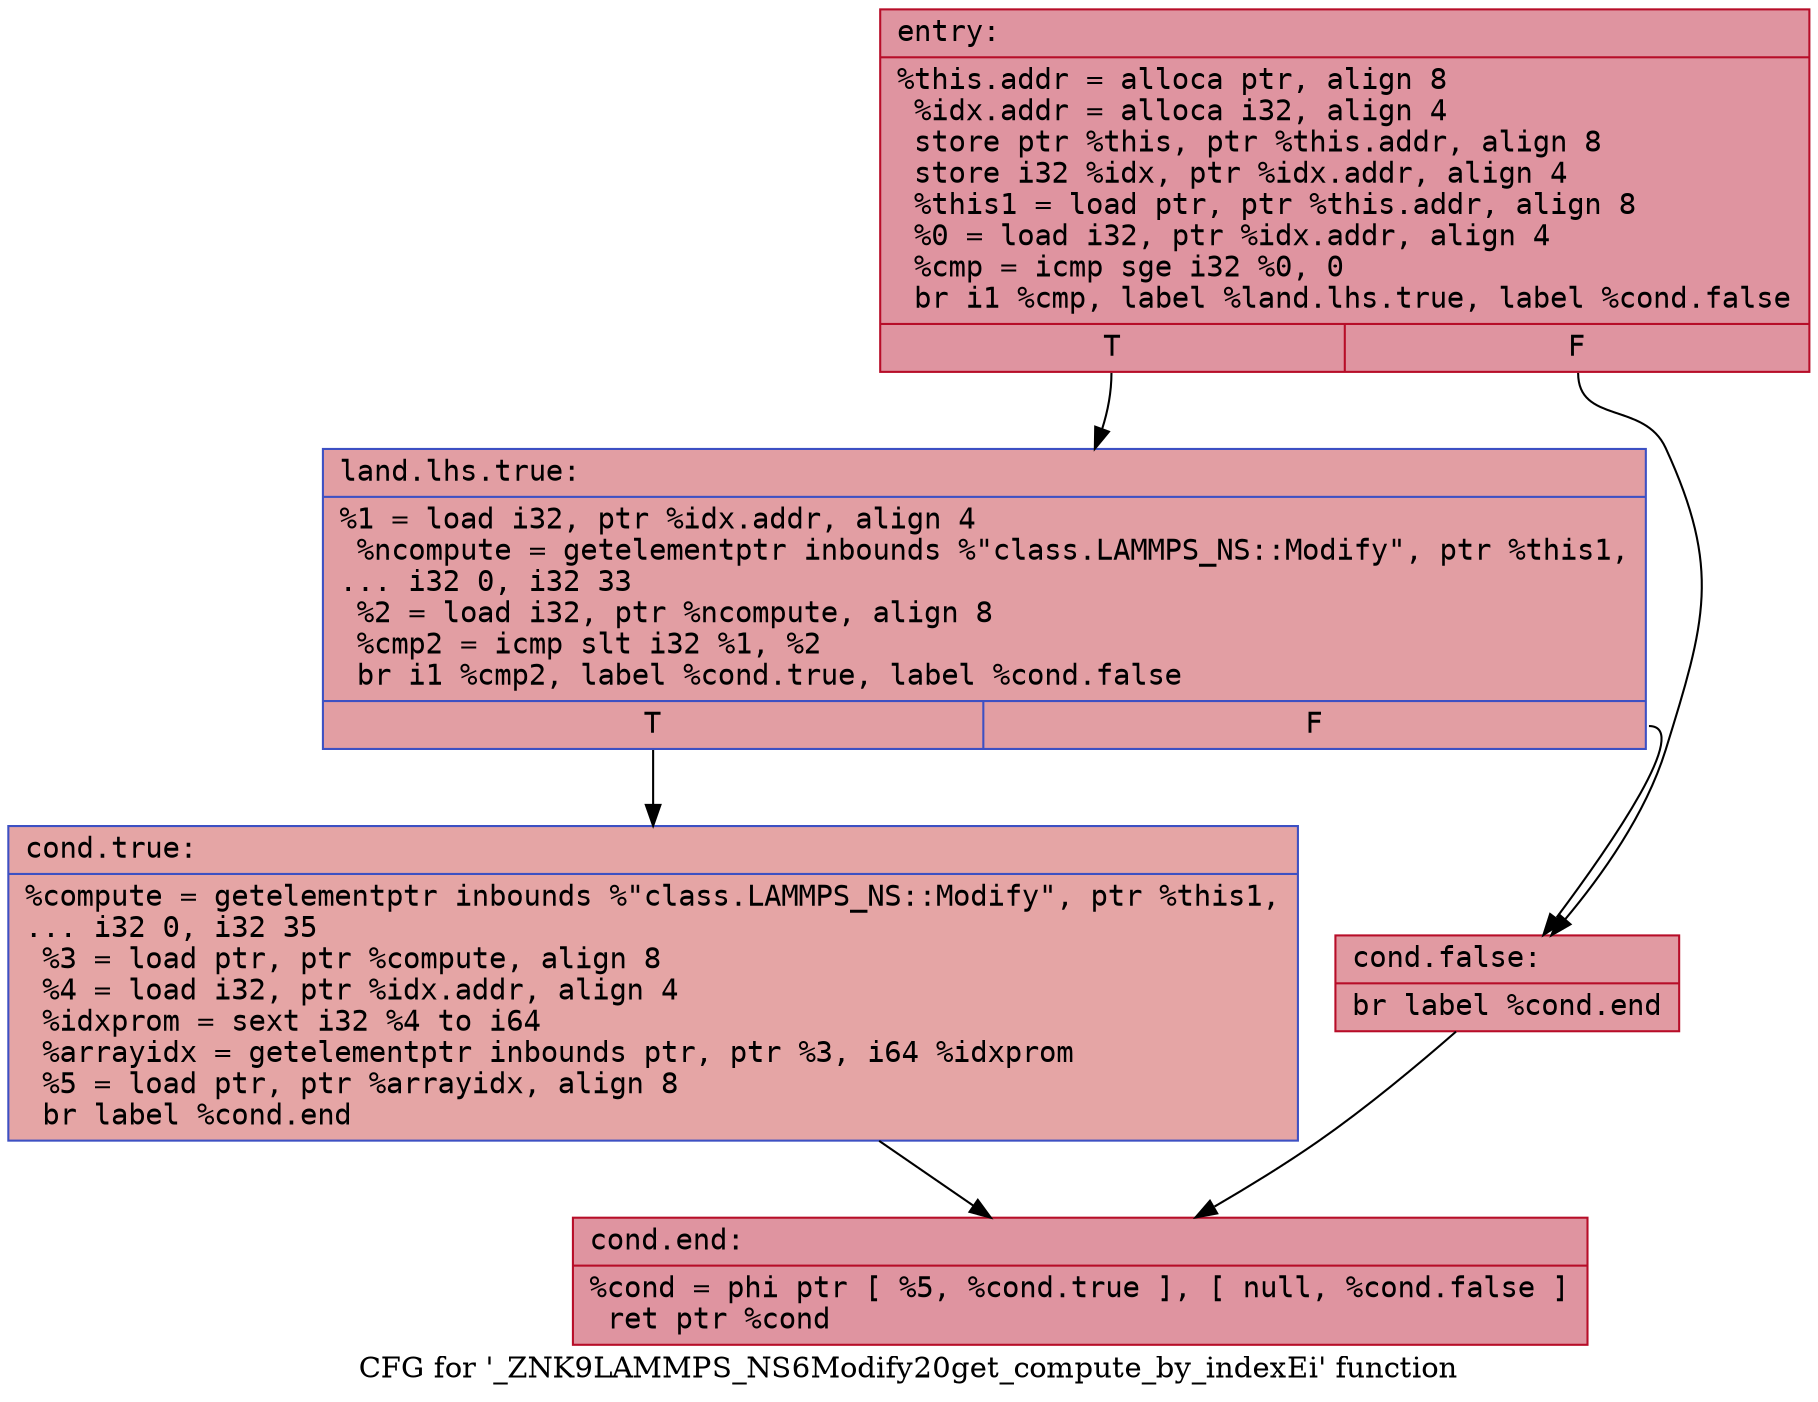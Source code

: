 digraph "CFG for '_ZNK9LAMMPS_NS6Modify20get_compute_by_indexEi' function" {
	label="CFG for '_ZNK9LAMMPS_NS6Modify20get_compute_by_indexEi' function";

	Node0x55bdf8136280 [shape=record,color="#b70d28ff", style=filled, fillcolor="#b70d2870" fontname="Courier",label="{entry:\l|  %this.addr = alloca ptr, align 8\l  %idx.addr = alloca i32, align 4\l  store ptr %this, ptr %this.addr, align 8\l  store i32 %idx, ptr %idx.addr, align 4\l  %this1 = load ptr, ptr %this.addr, align 8\l  %0 = load i32, ptr %idx.addr, align 4\l  %cmp = icmp sge i32 %0, 0\l  br i1 %cmp, label %land.lhs.true, label %cond.false\l|{<s0>T|<s1>F}}"];
	Node0x55bdf8136280:s0 -> Node0x55bdf81366a0[tooltip="entry -> land.lhs.true\nProbability 50.00%" ];
	Node0x55bdf8136280:s1 -> Node0x55bdf8136720[tooltip="entry -> cond.false\nProbability 50.00%" ];
	Node0x55bdf81366a0 [shape=record,color="#3d50c3ff", style=filled, fillcolor="#be242e70" fontname="Courier",label="{land.lhs.true:\l|  %1 = load i32, ptr %idx.addr, align 4\l  %ncompute = getelementptr inbounds %\"class.LAMMPS_NS::Modify\", ptr %this1,\l... i32 0, i32 33\l  %2 = load i32, ptr %ncompute, align 8\l  %cmp2 = icmp slt i32 %1, %2\l  br i1 %cmp2, label %cond.true, label %cond.false\l|{<s0>T|<s1>F}}"];
	Node0x55bdf81366a0:s0 -> Node0x55bdf813bd30[tooltip="land.lhs.true -> cond.true\nProbability 50.00%" ];
	Node0x55bdf81366a0:s1 -> Node0x55bdf8136720[tooltip="land.lhs.true -> cond.false\nProbability 50.00%" ];
	Node0x55bdf813bd30 [shape=record,color="#3d50c3ff", style=filled, fillcolor="#c5333470" fontname="Courier",label="{cond.true:\l|  %compute = getelementptr inbounds %\"class.LAMMPS_NS::Modify\", ptr %this1,\l... i32 0, i32 35\l  %3 = load ptr, ptr %compute, align 8\l  %4 = load i32, ptr %idx.addr, align 4\l  %idxprom = sext i32 %4 to i64\l  %arrayidx = getelementptr inbounds ptr, ptr %3, i64 %idxprom\l  %5 = load ptr, ptr %arrayidx, align 8\l  br label %cond.end\l}"];
	Node0x55bdf813bd30 -> Node0x55bdf813c3c0[tooltip="cond.true -> cond.end\nProbability 100.00%" ];
	Node0x55bdf8136720 [shape=record,color="#b70d28ff", style=filled, fillcolor="#bb1b2c70" fontname="Courier",label="{cond.false:\l|  br label %cond.end\l}"];
	Node0x55bdf8136720 -> Node0x55bdf813c3c0[tooltip="cond.false -> cond.end\nProbability 100.00%" ];
	Node0x55bdf813c3c0 [shape=record,color="#b70d28ff", style=filled, fillcolor="#b70d2870" fontname="Courier",label="{cond.end:\l|  %cond = phi ptr [ %5, %cond.true ], [ null, %cond.false ]\l  ret ptr %cond\l}"];
}
